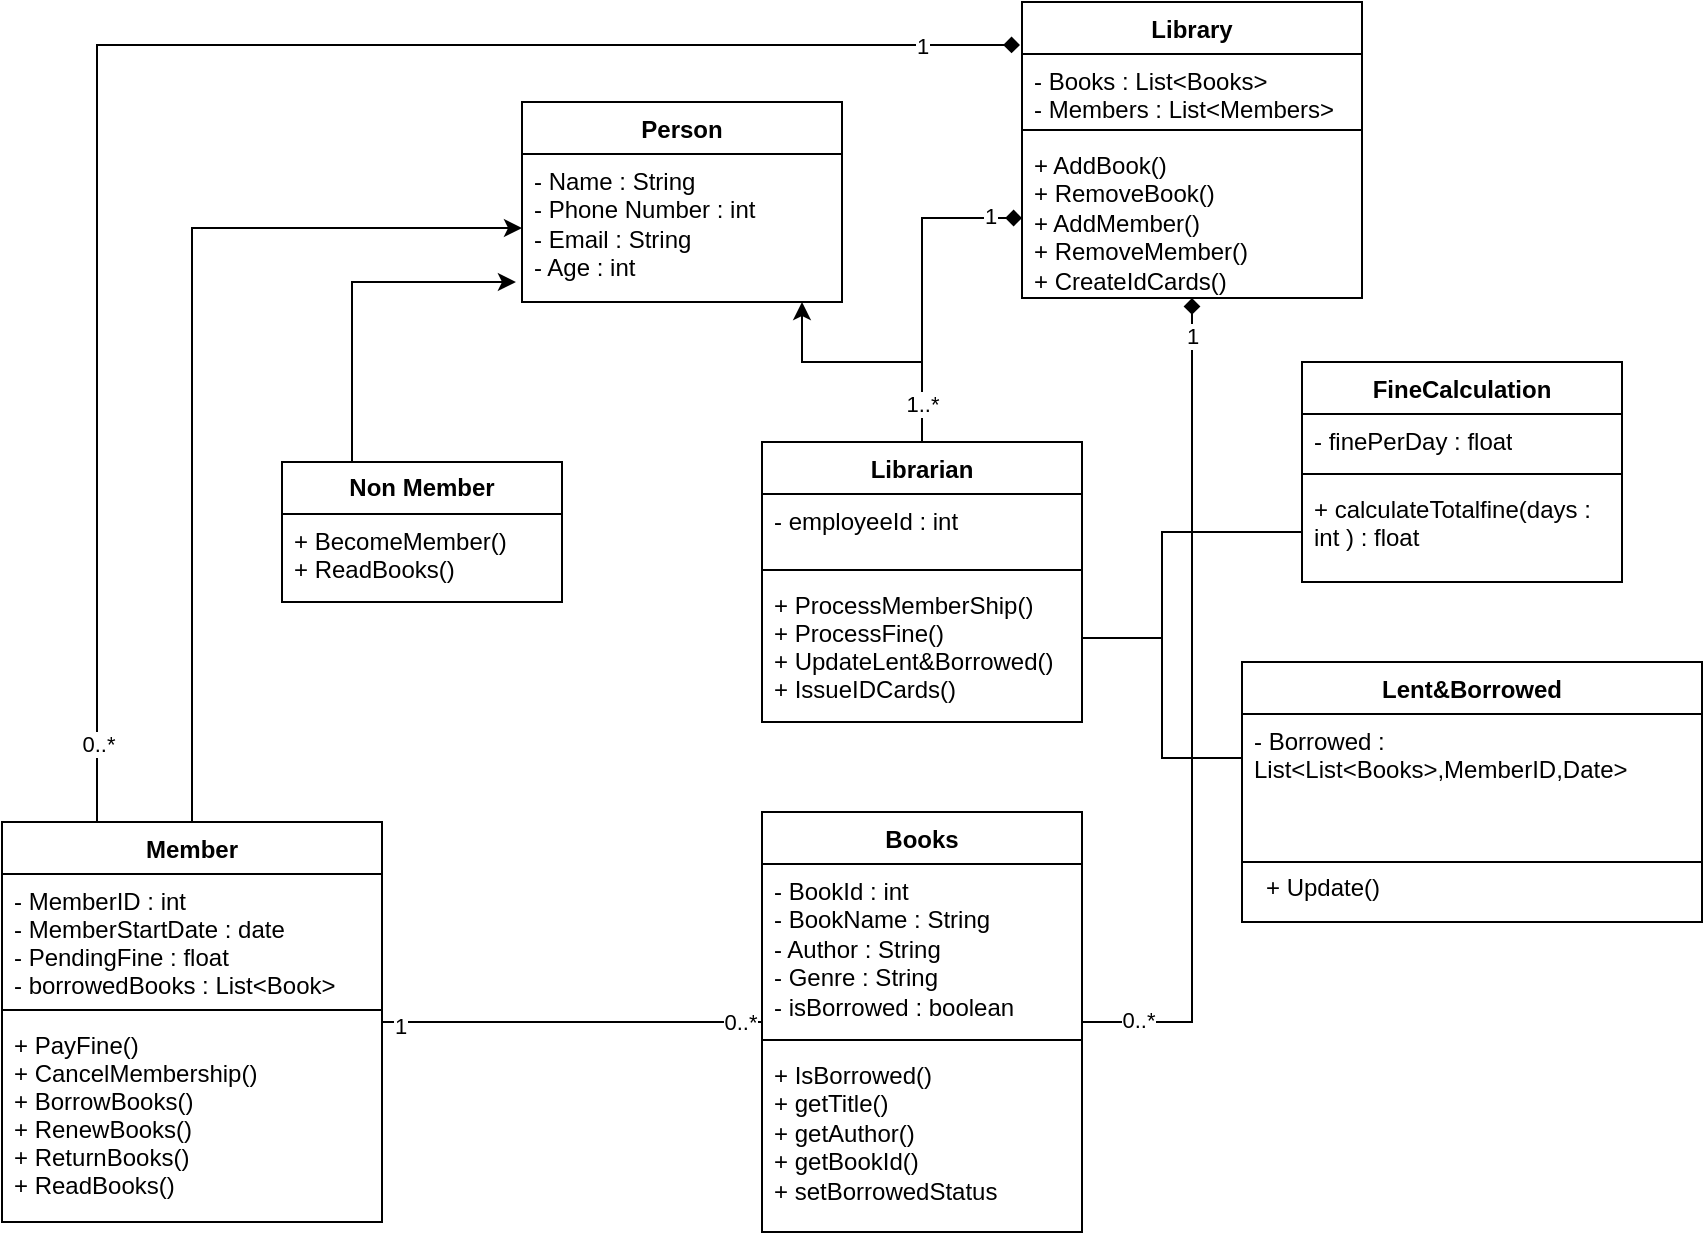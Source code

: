 <mxfile version="24.7.7">
  <diagram id="C5RBs43oDa-KdzZeNtuy" name="Page-1">
    <mxGraphModel dx="1878" dy="1121" grid="1" gridSize="10" guides="1" tooltips="1" connect="1" arrows="1" fold="1" page="0" pageScale="1" pageWidth="827" pageHeight="1169" math="0" shadow="0">
      <root>
        <mxCell id="WIyWlLk6GJQsqaUBKTNV-0" />
        <mxCell id="WIyWlLk6GJQsqaUBKTNV-1" parent="WIyWlLk6GJQsqaUBKTNV-0" />
        <mxCell id="AKMavhnTZbMAvBxi9STu-19" style="edgeStyle=orthogonalEdgeStyle;rounded=0;orthogonalLoop=1;jettySize=auto;html=1;" parent="WIyWlLk6GJQsqaUBKTNV-1" source="zkfFHV4jXpPFQw0GAbJ--0" target="AKMavhnTZbMAvBxi9STu-2" edge="1">
          <mxGeometry relative="1" as="geometry">
            <Array as="points">
              <mxPoint x="230" />
              <mxPoint x="170" />
            </Array>
          </mxGeometry>
        </mxCell>
        <mxCell id="fLWHFHfJwASdvufErkUP-1" style="edgeStyle=orthogonalEdgeStyle;rounded=0;orthogonalLoop=1;jettySize=auto;html=1;endArrow=diamond;endFill=1;" edge="1" parent="WIyWlLk6GJQsqaUBKTNV-1" source="zkfFHV4jXpPFQw0GAbJ--0" target="vlcX0L0INjDJzZS4ue02-21">
          <mxGeometry relative="1" as="geometry" />
        </mxCell>
        <mxCell id="fLWHFHfJwASdvufErkUP-2" value="1" style="edgeLabel;html=1;align=center;verticalAlign=middle;resizable=0;points=[];" vertex="1" connectable="0" parent="fLWHFHfJwASdvufErkUP-1">
          <mxGeometry x="0.802" y="1" relative="1" as="geometry">
            <mxPoint as="offset" />
          </mxGeometry>
        </mxCell>
        <mxCell id="fLWHFHfJwASdvufErkUP-3" value="1..*" style="edgeLabel;html=1;align=center;verticalAlign=middle;resizable=0;points=[];" vertex="1" connectable="0" parent="fLWHFHfJwASdvufErkUP-1">
          <mxGeometry x="-0.765" relative="1" as="geometry">
            <mxPoint as="offset" />
          </mxGeometry>
        </mxCell>
        <mxCell id="zkfFHV4jXpPFQw0GAbJ--0" value="Librarian" style="swimlane;fontStyle=1;align=center;verticalAlign=top;childLayout=stackLayout;horizontal=1;startSize=26;horizontalStack=0;resizeParent=1;resizeLast=0;collapsible=1;marginBottom=0;rounded=0;shadow=0;strokeWidth=1;" parent="WIyWlLk6GJQsqaUBKTNV-1" vertex="1">
          <mxGeometry x="150" y="40" width="160" height="140" as="geometry">
            <mxRectangle x="230" y="140" width="160" height="26" as="alternateBounds" />
          </mxGeometry>
        </mxCell>
        <mxCell id="zkfFHV4jXpPFQw0GAbJ--1" value="- employeeId : int" style="text;align=left;verticalAlign=top;spacingLeft=4;spacingRight=4;overflow=hidden;rotatable=0;points=[[0,0.5],[1,0.5]];portConstraint=eastwest;" parent="zkfFHV4jXpPFQw0GAbJ--0" vertex="1">
          <mxGeometry y="26" width="160" height="34" as="geometry" />
        </mxCell>
        <mxCell id="zkfFHV4jXpPFQw0GAbJ--4" value="" style="line;html=1;strokeWidth=1;align=left;verticalAlign=middle;spacingTop=-1;spacingLeft=3;spacingRight=3;rotatable=0;labelPosition=right;points=[];portConstraint=eastwest;" parent="zkfFHV4jXpPFQw0GAbJ--0" vertex="1">
          <mxGeometry y="60" width="160" height="8" as="geometry" />
        </mxCell>
        <mxCell id="zkfFHV4jXpPFQw0GAbJ--5" value="+ ProcessMemberShip()&#xa;+ ProcessFine()&#xa;+ UpdateLent&amp;Borrowed()&#xa;+ IssueIDCards()" style="text;align=left;verticalAlign=top;spacingLeft=4;spacingRight=4;overflow=hidden;rotatable=0;points=[[0,0.5],[1,0.5]];portConstraint=eastwest;" parent="zkfFHV4jXpPFQw0GAbJ--0" vertex="1">
          <mxGeometry y="68" width="160" height="60" as="geometry" />
        </mxCell>
        <mxCell id="vlcX0L0INjDJzZS4ue02-2" style="edgeStyle=orthogonalEdgeStyle;rounded=0;orthogonalLoop=1;jettySize=auto;html=1;entryX=0;entryY=0.5;entryDx=0;entryDy=0;" parent="WIyWlLk6GJQsqaUBKTNV-1" source="zkfFHV4jXpPFQw0GAbJ--6" target="AKMavhnTZbMAvBxi9STu-2" edge="1">
          <mxGeometry relative="1" as="geometry" />
        </mxCell>
        <mxCell id="vlcX0L0INjDJzZS4ue02-10" style="edgeStyle=orthogonalEdgeStyle;rounded=0;orthogonalLoop=1;jettySize=auto;html=1;endArrow=none;endFill=0;" parent="WIyWlLk6GJQsqaUBKTNV-1" source="zkfFHV4jXpPFQw0GAbJ--6" target="vlcX0L0INjDJzZS4ue02-5" edge="1">
          <mxGeometry relative="1" as="geometry" />
        </mxCell>
        <mxCell id="vlcX0L0INjDJzZS4ue02-11" value="1" style="edgeLabel;html=1;align=center;verticalAlign=middle;resizable=0;points=[];" parent="vlcX0L0INjDJzZS4ue02-10" vertex="1" connectable="0">
          <mxGeometry x="-0.91" y="-2" relative="1" as="geometry">
            <mxPoint as="offset" />
          </mxGeometry>
        </mxCell>
        <mxCell id="vlcX0L0INjDJzZS4ue02-13" value="0..*" style="edgeLabel;html=1;align=center;verticalAlign=middle;resizable=0;points=[];" parent="vlcX0L0INjDJzZS4ue02-10" vertex="1" connectable="0">
          <mxGeometry x="0.884" relative="1" as="geometry">
            <mxPoint as="offset" />
          </mxGeometry>
        </mxCell>
        <mxCell id="zkfFHV4jXpPFQw0GAbJ--6" value="Member" style="swimlane;fontStyle=1;align=center;verticalAlign=top;childLayout=stackLayout;horizontal=1;startSize=26;horizontalStack=0;resizeParent=1;resizeLast=0;collapsible=1;marginBottom=0;rounded=0;shadow=0;strokeWidth=1;" parent="WIyWlLk6GJQsqaUBKTNV-1" vertex="1">
          <mxGeometry x="-230" y="230" width="190" height="200" as="geometry">
            <mxRectangle x="130" y="380" width="160" height="26" as="alternateBounds" />
          </mxGeometry>
        </mxCell>
        <mxCell id="zkfFHV4jXpPFQw0GAbJ--7" value="- MemberID : int&#xa;- MemberStartDate : date&#xa;- PendingFine : float&#xa;- borrowedBooks : List&lt;Book&gt;&#xa;  &#xa;" style="text;align=left;verticalAlign=top;spacingLeft=4;spacingRight=4;overflow=hidden;rotatable=0;points=[[0,0.5],[1,0.5]];portConstraint=eastwest;" parent="zkfFHV4jXpPFQw0GAbJ--6" vertex="1">
          <mxGeometry y="26" width="190" height="64" as="geometry" />
        </mxCell>
        <mxCell id="zkfFHV4jXpPFQw0GAbJ--9" value="" style="line;html=1;strokeWidth=1;align=left;verticalAlign=middle;spacingTop=-1;spacingLeft=3;spacingRight=3;rotatable=0;labelPosition=right;points=[];portConstraint=eastwest;" parent="zkfFHV4jXpPFQw0GAbJ--6" vertex="1">
          <mxGeometry y="90" width="190" height="8" as="geometry" />
        </mxCell>
        <mxCell id="zkfFHV4jXpPFQw0GAbJ--11" value="+ PayFine()&#xa;+ CancelMembership()&#xa;+ BorrowBooks()&#xa;+ RenewBooks()&#xa;+ ReturnBooks()&#xa;+ ReadBooks()" style="text;align=left;verticalAlign=top;spacingLeft=4;spacingRight=4;overflow=hidden;rotatable=0;points=[[0,0.5],[1,0.5]];portConstraint=eastwest;" parent="zkfFHV4jXpPFQw0GAbJ--6" vertex="1">
          <mxGeometry y="98" width="190" height="102" as="geometry" />
        </mxCell>
        <mxCell id="AKMavhnTZbMAvBxi9STu-1" value="Person" style="swimlane;fontStyle=1;align=center;verticalAlign=top;childLayout=stackLayout;horizontal=1;startSize=26;horizontalStack=0;resizeParent=1;resizeParentMax=0;resizeLast=0;collapsible=1;marginBottom=0;whiteSpace=wrap;html=1;" parent="WIyWlLk6GJQsqaUBKTNV-1" vertex="1">
          <mxGeometry x="30" y="-130" width="160" height="100" as="geometry" />
        </mxCell>
        <mxCell id="AKMavhnTZbMAvBxi9STu-2" value="- Name : String&lt;div&gt;- Phone Number : int&lt;/div&gt;&lt;div&gt;- Email : String&lt;/div&gt;&lt;div&gt;- Age : int&lt;br&gt;&lt;div&gt;&lt;br&gt;&lt;/div&gt;&lt;/div&gt;" style="text;strokeColor=none;fillColor=none;align=left;verticalAlign=top;spacingLeft=4;spacingRight=4;overflow=hidden;rotatable=0;points=[[0,0.5],[1,0.5]];portConstraint=eastwest;whiteSpace=wrap;html=1;" parent="AKMavhnTZbMAvBxi9STu-1" vertex="1">
          <mxGeometry y="26" width="160" height="74" as="geometry" />
        </mxCell>
        <mxCell id="AKMavhnTZbMAvBxi9STu-10" value="&lt;b&gt;Non Member&lt;/b&gt;" style="swimlane;fontStyle=0;childLayout=stackLayout;horizontal=1;startSize=26;fillColor=none;horizontalStack=0;resizeParent=1;resizeParentMax=0;resizeLast=0;collapsible=1;marginBottom=0;whiteSpace=wrap;html=1;" parent="WIyWlLk6GJQsqaUBKTNV-1" vertex="1">
          <mxGeometry x="-90" y="50" width="140" height="70" as="geometry" />
        </mxCell>
        <mxCell id="AKMavhnTZbMAvBxi9STu-12" value="+ BecomeMember()&lt;div&gt;+ ReadBooks()&lt;/div&gt;" style="text;strokeColor=none;fillColor=none;align=left;verticalAlign=top;spacingLeft=4;spacingRight=4;overflow=hidden;rotatable=0;points=[[0,0.5],[1,0.5]];portConstraint=eastwest;whiteSpace=wrap;html=1;" parent="AKMavhnTZbMAvBxi9STu-10" vertex="1">
          <mxGeometry y="26" width="140" height="44" as="geometry" />
        </mxCell>
        <mxCell id="vlcX0L0INjDJzZS4ue02-4" style="edgeStyle=orthogonalEdgeStyle;rounded=0;orthogonalLoop=1;jettySize=auto;html=1;exitX=0.25;exitY=0;exitDx=0;exitDy=0;entryX=-0.019;entryY=0.865;entryDx=0;entryDy=0;entryPerimeter=0;" parent="WIyWlLk6GJQsqaUBKTNV-1" source="AKMavhnTZbMAvBxi9STu-10" target="AKMavhnTZbMAvBxi9STu-2" edge="1">
          <mxGeometry relative="1" as="geometry" />
        </mxCell>
        <mxCell id="vlcX0L0INjDJzZS4ue02-5" value="Books" style="swimlane;fontStyle=1;align=center;verticalAlign=top;childLayout=stackLayout;horizontal=1;startSize=26;horizontalStack=0;resizeParent=1;resizeParentMax=0;resizeLast=0;collapsible=1;marginBottom=0;whiteSpace=wrap;html=1;" parent="WIyWlLk6GJQsqaUBKTNV-1" vertex="1">
          <mxGeometry x="150" y="225" width="160" height="210" as="geometry" />
        </mxCell>
        <mxCell id="vlcX0L0INjDJzZS4ue02-6" value="- BookId : int&lt;div&gt;- BookName : String&lt;/div&gt;&lt;div&gt;- Author : String&lt;/div&gt;&lt;div&gt;- Genre : String&lt;/div&gt;&lt;div&gt;- isBorrowed : boolean&lt;/div&gt;" style="text;strokeColor=none;fillColor=none;align=left;verticalAlign=top;spacingLeft=4;spacingRight=4;overflow=hidden;rotatable=0;points=[[0,0.5],[1,0.5]];portConstraint=eastwest;whiteSpace=wrap;html=1;" parent="vlcX0L0INjDJzZS4ue02-5" vertex="1">
          <mxGeometry y="26" width="160" height="84" as="geometry" />
        </mxCell>
        <mxCell id="vlcX0L0INjDJzZS4ue02-7" value="" style="line;strokeWidth=1;fillColor=none;align=left;verticalAlign=middle;spacingTop=-1;spacingLeft=3;spacingRight=3;rotatable=0;labelPosition=right;points=[];portConstraint=eastwest;strokeColor=inherit;" parent="vlcX0L0INjDJzZS4ue02-5" vertex="1">
          <mxGeometry y="110" width="160" height="8" as="geometry" />
        </mxCell>
        <mxCell id="vlcX0L0INjDJzZS4ue02-8" value="+ IsBorrowed()&lt;div&gt;+ getTitle()&lt;/div&gt;&lt;div&gt;+ getAuthor()&lt;/div&gt;&lt;div&gt;+ getBookId()&lt;/div&gt;&lt;div&gt;+ setBorrowedStatus&lt;/div&gt;" style="text;strokeColor=none;fillColor=none;align=left;verticalAlign=top;spacingLeft=4;spacingRight=4;overflow=hidden;rotatable=0;points=[[0,0.5],[1,0.5]];portConstraint=eastwest;whiteSpace=wrap;html=1;" parent="vlcX0L0INjDJzZS4ue02-5" vertex="1">
          <mxGeometry y="118" width="160" height="92" as="geometry" />
        </mxCell>
        <mxCell id="vlcX0L0INjDJzZS4ue02-14" value="FineCalculation" style="swimlane;fontStyle=1;align=center;verticalAlign=top;childLayout=stackLayout;horizontal=1;startSize=26;horizontalStack=0;resizeParent=1;resizeParentMax=0;resizeLast=0;collapsible=1;marginBottom=0;whiteSpace=wrap;html=1;" parent="WIyWlLk6GJQsqaUBKTNV-1" vertex="1">
          <mxGeometry x="420" width="160" height="110" as="geometry" />
        </mxCell>
        <mxCell id="vlcX0L0INjDJzZS4ue02-15" value="- finePerDay : float" style="text;strokeColor=none;fillColor=none;align=left;verticalAlign=top;spacingLeft=4;spacingRight=4;overflow=hidden;rotatable=0;points=[[0,0.5],[1,0.5]];portConstraint=eastwest;whiteSpace=wrap;html=1;" parent="vlcX0L0INjDJzZS4ue02-14" vertex="1">
          <mxGeometry y="26" width="160" height="26" as="geometry" />
        </mxCell>
        <mxCell id="vlcX0L0INjDJzZS4ue02-16" value="" style="line;strokeWidth=1;fillColor=none;align=left;verticalAlign=middle;spacingTop=-1;spacingLeft=3;spacingRight=3;rotatable=0;labelPosition=right;points=[];portConstraint=eastwest;strokeColor=inherit;" parent="vlcX0L0INjDJzZS4ue02-14" vertex="1">
          <mxGeometry y="52" width="160" height="8" as="geometry" />
        </mxCell>
        <mxCell id="vlcX0L0INjDJzZS4ue02-17" value="+ calculateTotalfine(days : int ) : float" style="text;strokeColor=none;fillColor=none;align=left;verticalAlign=top;spacingLeft=4;spacingRight=4;overflow=hidden;rotatable=0;points=[[0,0.5],[1,0.5]];portConstraint=eastwest;whiteSpace=wrap;html=1;" parent="vlcX0L0INjDJzZS4ue02-14" vertex="1">
          <mxGeometry y="60" width="160" height="50" as="geometry" />
        </mxCell>
        <mxCell id="vlcX0L0INjDJzZS4ue02-18" value="Library" style="swimlane;fontStyle=1;align=center;verticalAlign=top;childLayout=stackLayout;horizontal=1;startSize=26;horizontalStack=0;resizeParent=1;resizeParentMax=0;resizeLast=0;collapsible=1;marginBottom=0;whiteSpace=wrap;html=1;" parent="WIyWlLk6GJQsqaUBKTNV-1" vertex="1">
          <mxGeometry x="280" y="-180" width="170" height="148" as="geometry" />
        </mxCell>
        <mxCell id="vlcX0L0INjDJzZS4ue02-19" value="- Books : List&amp;lt;Books&amp;gt;&lt;div&gt;- Members : List&amp;lt;Members&amp;gt;&lt;/div&gt;" style="text;strokeColor=none;fillColor=none;align=left;verticalAlign=top;spacingLeft=4;spacingRight=4;overflow=hidden;rotatable=0;points=[[0,0.5],[1,0.5]];portConstraint=eastwest;whiteSpace=wrap;html=1;" parent="vlcX0L0INjDJzZS4ue02-18" vertex="1">
          <mxGeometry y="26" width="170" height="34" as="geometry" />
        </mxCell>
        <mxCell id="vlcX0L0INjDJzZS4ue02-20" value="" style="line;strokeWidth=1;fillColor=none;align=left;verticalAlign=middle;spacingTop=-1;spacingLeft=3;spacingRight=3;rotatable=0;labelPosition=right;points=[];portConstraint=eastwest;strokeColor=inherit;" parent="vlcX0L0INjDJzZS4ue02-18" vertex="1">
          <mxGeometry y="60" width="170" height="8" as="geometry" />
        </mxCell>
        <mxCell id="vlcX0L0INjDJzZS4ue02-21" value="&lt;div&gt;+ AddBook()&lt;/div&gt;&lt;div&gt;+ RemoveBook()&lt;/div&gt;&lt;div&gt;+ AddMember()&lt;/div&gt;&lt;div&gt;+ RemoveMember()&lt;/div&gt;&lt;div&gt;+ CreateIdCards()&lt;/div&gt;" style="text;strokeColor=none;fillColor=none;align=left;verticalAlign=top;spacingLeft=4;spacingRight=4;overflow=hidden;rotatable=0;points=[[0,0.5],[1,0.5]];portConstraint=eastwest;whiteSpace=wrap;html=1;" parent="vlcX0L0INjDJzZS4ue02-18" vertex="1">
          <mxGeometry y="68" width="170" height="80" as="geometry" />
        </mxCell>
        <mxCell id="vlcX0L0INjDJzZS4ue02-26" style="edgeStyle=orthogonalEdgeStyle;rounded=0;orthogonalLoop=1;jettySize=auto;html=1;entryX=0.25;entryY=0;entryDx=0;entryDy=0;endArrow=none;endFill=0;exitX=-0.006;exitY=0.145;exitDx=0;exitDy=0;exitPerimeter=0;startArrow=diamond;startFill=1;" parent="WIyWlLk6GJQsqaUBKTNV-1" source="vlcX0L0INjDJzZS4ue02-18" target="zkfFHV4jXpPFQw0GAbJ--6" edge="1">
          <mxGeometry relative="1" as="geometry">
            <mxPoint x="370" y="-12" as="sourcePoint" />
            <mxPoint x="318" y="347" as="targetPoint" />
            <Array as="points">
              <mxPoint x="-182" y="-158" />
            </Array>
          </mxGeometry>
        </mxCell>
        <mxCell id="vlcX0L0INjDJzZS4ue02-27" value="1" style="edgeLabel;html=1;align=center;verticalAlign=middle;resizable=0;points=[];" parent="vlcX0L0INjDJzZS4ue02-26" vertex="1" connectable="0">
          <mxGeometry x="-0.883" relative="1" as="geometry">
            <mxPoint as="offset" />
          </mxGeometry>
        </mxCell>
        <mxCell id="vlcX0L0INjDJzZS4ue02-28" value="0..*" style="edgeLabel;html=1;align=center;verticalAlign=middle;resizable=0;points=[];" parent="vlcX0L0INjDJzZS4ue02-26" vertex="1" connectable="0">
          <mxGeometry x="0.908" relative="1" as="geometry">
            <mxPoint as="offset" />
          </mxGeometry>
        </mxCell>
        <mxCell id="vlcX0L0INjDJzZS4ue02-23" style="edgeStyle=orthogonalEdgeStyle;rounded=0;orthogonalLoop=1;jettySize=auto;html=1;endArrow=diamond;endFill=1;" parent="WIyWlLk6GJQsqaUBKTNV-1" source="vlcX0L0INjDJzZS4ue02-5" target="vlcX0L0INjDJzZS4ue02-21" edge="1">
          <mxGeometry relative="1" as="geometry">
            <mxPoint x="308" y="337" as="targetPoint" />
            <Array as="points">
              <mxPoint x="365" y="330" />
            </Array>
          </mxGeometry>
        </mxCell>
        <mxCell id="vlcX0L0INjDJzZS4ue02-24" value="1" style="edgeLabel;html=1;align=center;verticalAlign=middle;resizable=0;points=[];" parent="vlcX0L0INjDJzZS4ue02-23" vertex="1" connectable="0">
          <mxGeometry x="-0.883" relative="1" as="geometry">
            <mxPoint as="offset" />
          </mxGeometry>
        </mxCell>
        <mxCell id="vlcX0L0INjDJzZS4ue02-25" value="1" style="edgeLabel;html=1;align=center;verticalAlign=middle;resizable=0;points=[];" parent="vlcX0L0INjDJzZS4ue02-23" vertex="1" connectable="0">
          <mxGeometry x="0.908" relative="1" as="geometry">
            <mxPoint as="offset" />
          </mxGeometry>
        </mxCell>
        <mxCell id="fLWHFHfJwASdvufErkUP-0" value="0..*" style="edgeLabel;html=1;align=center;verticalAlign=middle;resizable=0;points=[];" vertex="1" connectable="0" parent="vlcX0L0INjDJzZS4ue02-23">
          <mxGeometry x="-0.866" y="1" relative="1" as="geometry">
            <mxPoint as="offset" />
          </mxGeometry>
        </mxCell>
        <mxCell id="fLWHFHfJwASdvufErkUP-7" value="Lent&amp;amp;Borrowed" style="swimlane;fontStyle=1;align=center;verticalAlign=top;childLayout=stackLayout;horizontal=1;startSize=26;horizontalStack=0;resizeParent=1;resizeParentMax=0;resizeLast=0;collapsible=1;marginBottom=0;whiteSpace=wrap;html=1;" vertex="1" parent="WIyWlLk6GJQsqaUBKTNV-1">
          <mxGeometry x="390" y="150" width="230" height="130" as="geometry" />
        </mxCell>
        <mxCell id="fLWHFHfJwASdvufErkUP-8" value="- Borrowed : List&amp;lt;List&amp;lt;Books&amp;gt;,MemberID,Date&amp;gt;" style="text;strokeColor=none;fillColor=none;align=left;verticalAlign=top;spacingLeft=4;spacingRight=4;overflow=hidden;rotatable=0;points=[[0,0.5],[1,0.5]];portConstraint=eastwest;whiteSpace=wrap;html=1;" vertex="1" parent="fLWHFHfJwASdvufErkUP-7">
          <mxGeometry y="26" width="230" height="44" as="geometry" />
        </mxCell>
        <mxCell id="fLWHFHfJwASdvufErkUP-9" value="" style="line;strokeWidth=1;fillColor=none;align=left;verticalAlign=middle;spacingTop=-1;spacingLeft=3;spacingRight=3;rotatable=0;labelPosition=right;points=[];portConstraint=eastwest;strokeColor=inherit;" vertex="1" parent="fLWHFHfJwASdvufErkUP-7">
          <mxGeometry y="70" width="230" height="60" as="geometry" />
        </mxCell>
        <mxCell id="fLWHFHfJwASdvufErkUP-12" style="edgeStyle=orthogonalEdgeStyle;rounded=0;orthogonalLoop=1;jettySize=auto;html=1;endArrow=none;endFill=0;" edge="1" parent="WIyWlLk6GJQsqaUBKTNV-1" source="zkfFHV4jXpPFQw0GAbJ--5" target="fLWHFHfJwASdvufErkUP-8">
          <mxGeometry relative="1" as="geometry" />
        </mxCell>
        <mxCell id="fLWHFHfJwASdvufErkUP-13" style="edgeStyle=orthogonalEdgeStyle;rounded=0;orthogonalLoop=1;jettySize=auto;html=1;endArrow=none;endFill=0;" edge="1" parent="WIyWlLk6GJQsqaUBKTNV-1" source="zkfFHV4jXpPFQw0GAbJ--5" target="vlcX0L0INjDJzZS4ue02-17">
          <mxGeometry relative="1" as="geometry">
            <Array as="points">
              <mxPoint x="350" y="138" />
              <mxPoint x="350" y="85" />
            </Array>
          </mxGeometry>
        </mxCell>
        <mxCell id="fLWHFHfJwASdvufErkUP-15" value="+ Update()" style="text;html=1;align=center;verticalAlign=middle;resizable=0;points=[];autosize=1;strokeColor=none;fillColor=none;" vertex="1" parent="WIyWlLk6GJQsqaUBKTNV-1">
          <mxGeometry x="390" y="248" width="80" height="30" as="geometry" />
        </mxCell>
      </root>
    </mxGraphModel>
  </diagram>
</mxfile>
